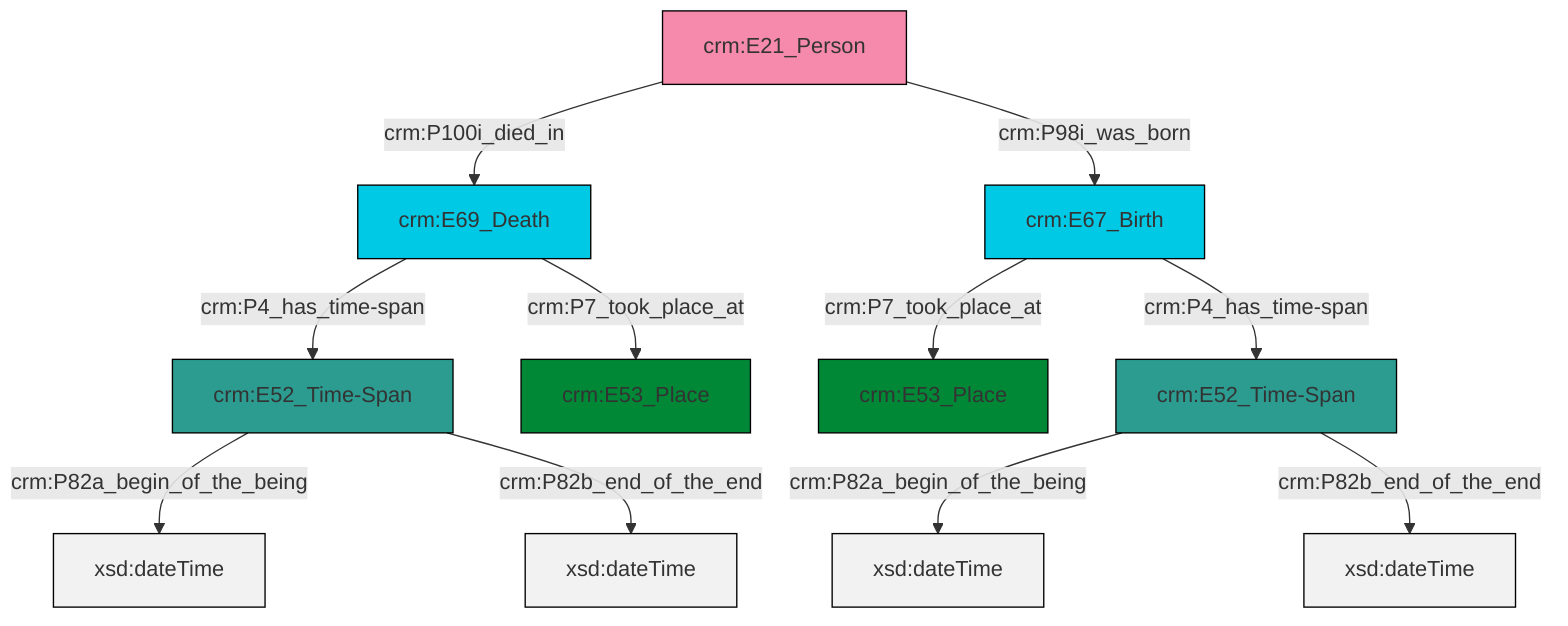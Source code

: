 graph TD
classDef Literal fill:#f2f2f2,stroke:#000000;
classDef CRM_Entity fill:#FFFFFF,stroke:#000000;
classDef Temporal_Entity fill:#00C9E6, stroke:#000000;
classDef Type fill:#E18312, stroke:#000000;
classDef Time-Span fill:#2C9C91, stroke:#000000;
classDef Appellation fill:#FFEB7F, stroke:#000000;
classDef Place fill:#008836, stroke:#000000;
classDef Persistent_Item fill:#B266B2, stroke:#000000;
classDef Conceptual_Object fill:#FFD700, stroke:#000000;
classDef Physical_Thing fill:#D2B48C, stroke:#000000;
classDef Actor fill:#f58aad, stroke:#000000;
classDef PC_Classes fill:#4ce600, stroke:#000000;
classDef Multi fill:#cccccc,stroke:#000000;

0["crm:E52_Time-Span"]:::Time-Span -->|crm:P82a_begin_of_the_being| 1[xsd:dateTime]:::Literal
4["crm:E21_Person"]:::Actor -->|crm:P100i_died_in| 5["crm:E69_Death"]:::Temporal_Entity
2["crm:E52_Time-Span"]:::Time-Span -->|crm:P82a_begin_of_the_being| 6[xsd:dateTime]:::Literal
5["crm:E69_Death"]:::Temporal_Entity -->|crm:P4_has_time-span| 0["crm:E52_Time-Span"]:::Time-Span
5["crm:E69_Death"]:::Temporal_Entity -->|crm:P7_took_place_at| 10["crm:E53_Place"]:::Place
4["crm:E21_Person"]:::Actor -->|crm:P98i_was_born| 11["crm:E67_Birth"]:::Temporal_Entity
11["crm:E67_Birth"]:::Temporal_Entity -->|crm:P7_took_place_at| 8["crm:E53_Place"]:::Place
11["crm:E67_Birth"]:::Temporal_Entity -->|crm:P4_has_time-span| 2["crm:E52_Time-Span"]:::Time-Span
0["crm:E52_Time-Span"]:::Time-Span -->|crm:P82b_end_of_the_end| 15[xsd:dateTime]:::Literal
2["crm:E52_Time-Span"]:::Time-Span -->|crm:P82b_end_of_the_end| 16[xsd:dateTime]:::Literal